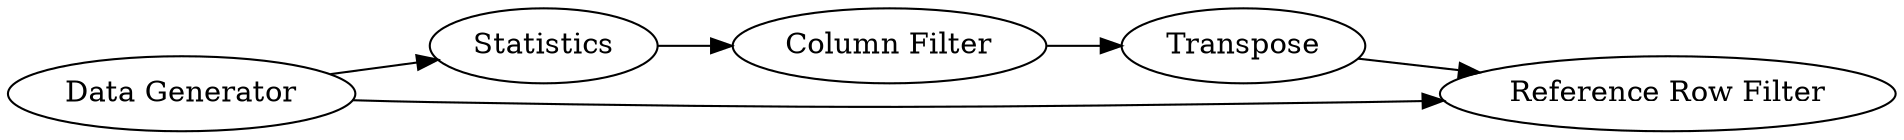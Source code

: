 digraph {
	1 [label="Data Generator"]
	2 [label=Statistics]
	3 [label="Reference Row Filter"]
	4 [label="Column Filter"]
	5 [label=Transpose]
	1 -> 3
	1 -> 2
	2 -> 4
	4 -> 5
	5 -> 3
	rankdir=LR
}
